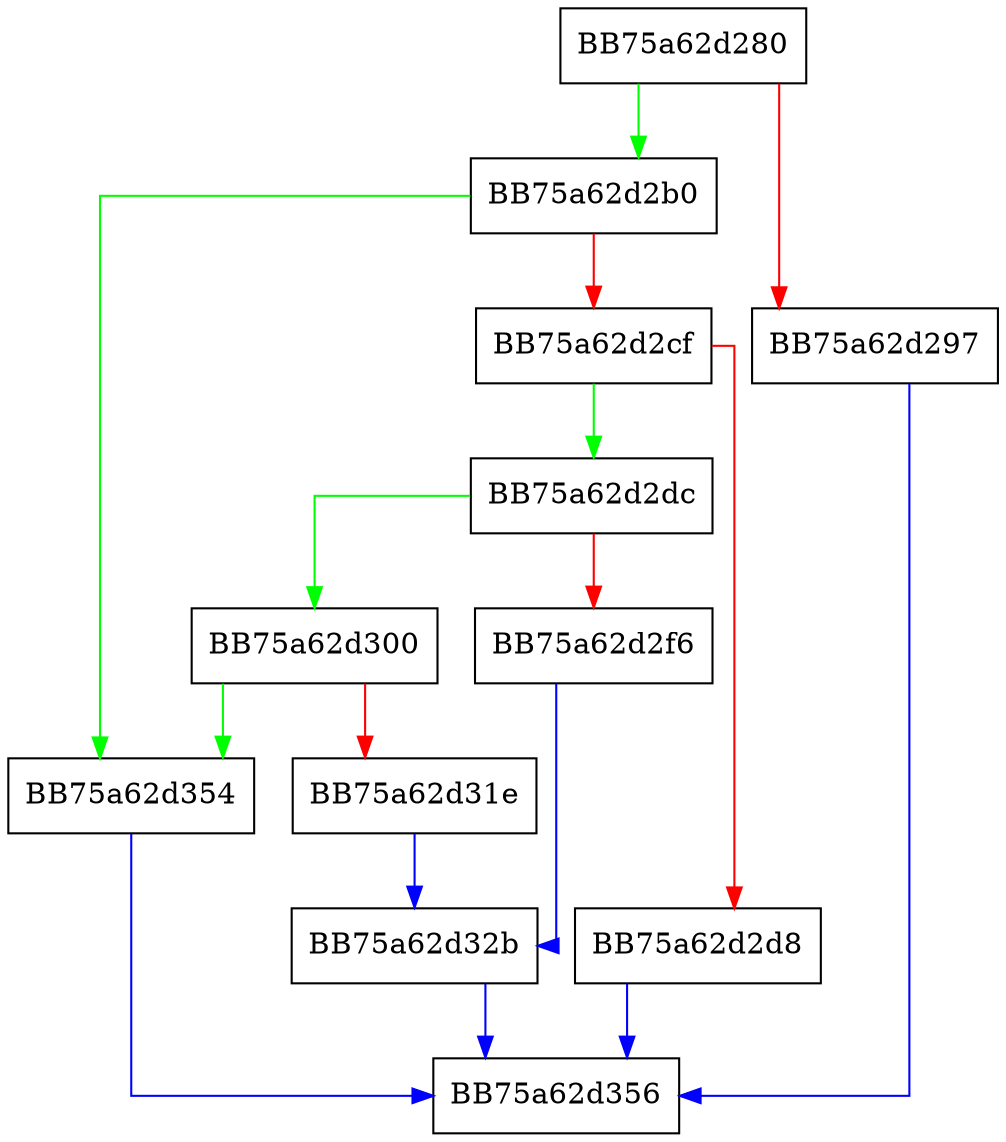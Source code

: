 digraph valueOf {
  node [shape="box"];
  graph [splines=ortho];
  BB75a62d280 -> BB75a62d2b0 [color="green"];
  BB75a62d280 -> BB75a62d297 [color="red"];
  BB75a62d297 -> BB75a62d356 [color="blue"];
  BB75a62d2b0 -> BB75a62d354 [color="green"];
  BB75a62d2b0 -> BB75a62d2cf [color="red"];
  BB75a62d2cf -> BB75a62d2dc [color="green"];
  BB75a62d2cf -> BB75a62d2d8 [color="red"];
  BB75a62d2d8 -> BB75a62d356 [color="blue"];
  BB75a62d2dc -> BB75a62d300 [color="green"];
  BB75a62d2dc -> BB75a62d2f6 [color="red"];
  BB75a62d2f6 -> BB75a62d32b [color="blue"];
  BB75a62d300 -> BB75a62d354 [color="green"];
  BB75a62d300 -> BB75a62d31e [color="red"];
  BB75a62d31e -> BB75a62d32b [color="blue"];
  BB75a62d32b -> BB75a62d356 [color="blue"];
  BB75a62d354 -> BB75a62d356 [color="blue"];
}